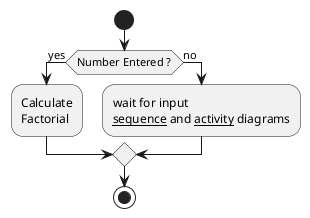 @startuml

start

if (Number Entered ?) then (yes)
  :Calculate\nFactorial;
else (no)
  :wait for input
  __sequence__ and __activity__ diagrams;
endif

stop
@enduml